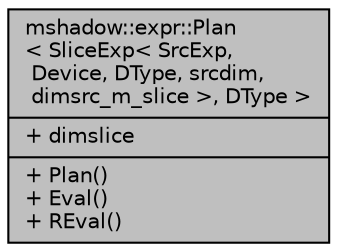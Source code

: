 digraph "mshadow::expr::Plan&lt; SliceExp&lt; SrcExp, Device, DType, srcdim, dimsrc_m_slice &gt;, DType &gt;"
{
 // LATEX_PDF_SIZE
  edge [fontname="Helvetica",fontsize="10",labelfontname="Helvetica",labelfontsize="10"];
  node [fontname="Helvetica",fontsize="10",shape=record];
  Node1 [label="{mshadow::expr::Plan\l\< SliceExp\< SrcExp,\l Device, DType, srcdim,\l dimsrc_m_slice \>, DType \>\n|+ dimslice\l|+ Plan()\l+ Eval()\l+ REval()\l}",height=0.2,width=0.4,color="black", fillcolor="grey75", style="filled", fontcolor="black",tooltip=" "];
}
